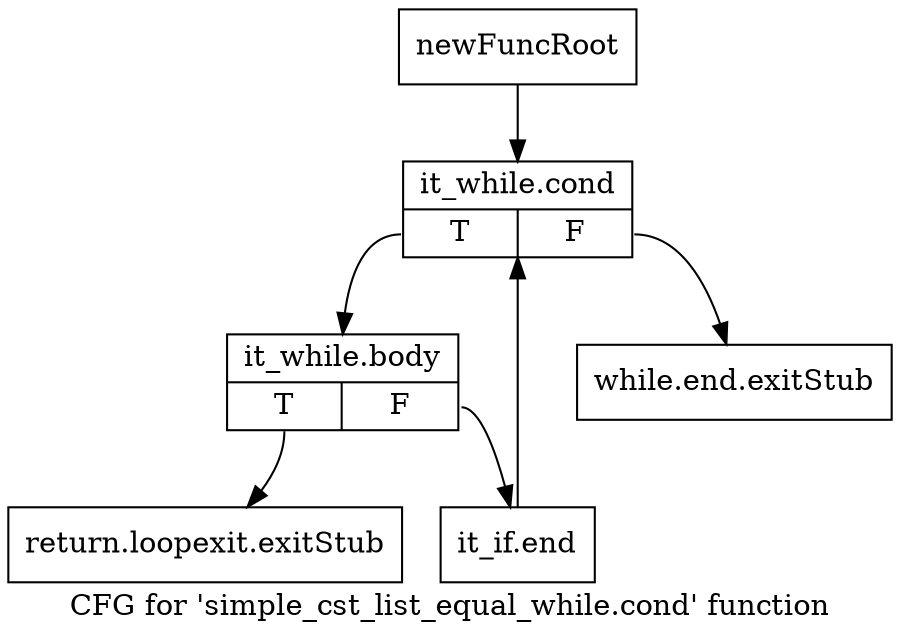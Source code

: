 digraph "CFG for 'simple_cst_list_equal_while.cond' function" {
	label="CFG for 'simple_cst_list_equal_while.cond' function";

	Node0xc4ee110 [shape=record,label="{newFuncRoot}"];
	Node0xc4ee110 -> Node0xc4ee200;
	Node0xc4ee160 [shape=record,label="{while.end.exitStub}"];
	Node0xc4ee1b0 [shape=record,label="{return.loopexit.exitStub}"];
	Node0xc4ee200 [shape=record,label="{it_while.cond|{<s0>T|<s1>F}}"];
	Node0xc4ee200:s0 -> Node0xc4ee250;
	Node0xc4ee200:s1 -> Node0xc4ee160;
	Node0xc4ee250 [shape=record,label="{it_while.body|{<s0>T|<s1>F}}"];
	Node0xc4ee250:s0 -> Node0xc4ee1b0;
	Node0xc4ee250:s1 -> Node0xc4ee2a0;
	Node0xc4ee2a0 [shape=record,label="{it_if.end}"];
	Node0xc4ee2a0 -> Node0xc4ee200;
}
